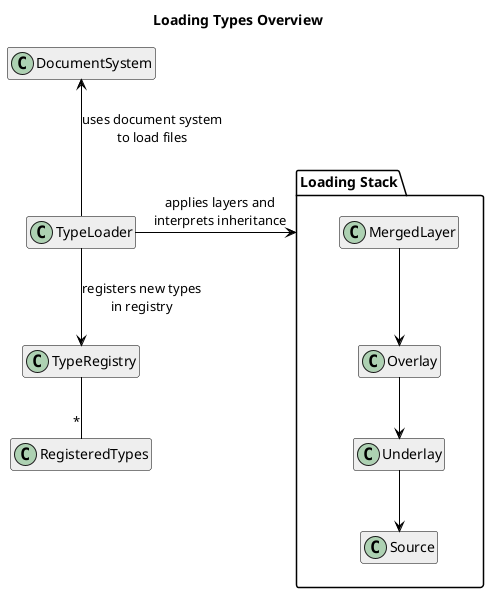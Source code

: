 @startuml type loader

hide members
hide methods

skinparam class {
    BackgroundColor #EEE
    ArrowColor Black
    BorderColor Black
}

title Loading Types Overview

class TypeRegistry
class TypeLoader
class RegisteredTypes

package "Loading Stack" as ls {
    class MergedLayer
    class Overlay
    class Underlay
    class Source

    MergedLayer -down-> Overlay
    Overlay -down-> Underlay
    Underlay -down-> Source
}


class DocumentSystem

TypeLoader --> TypeRegistry : registers new types\nin registry
TypeLoader -up-> DocumentSystem : uses document system\nto load files
TypeRegistry -- "*" RegisteredTypes
TypeLoader -right-> ls : applies layers and\ninterprets inheritance

@enduml

